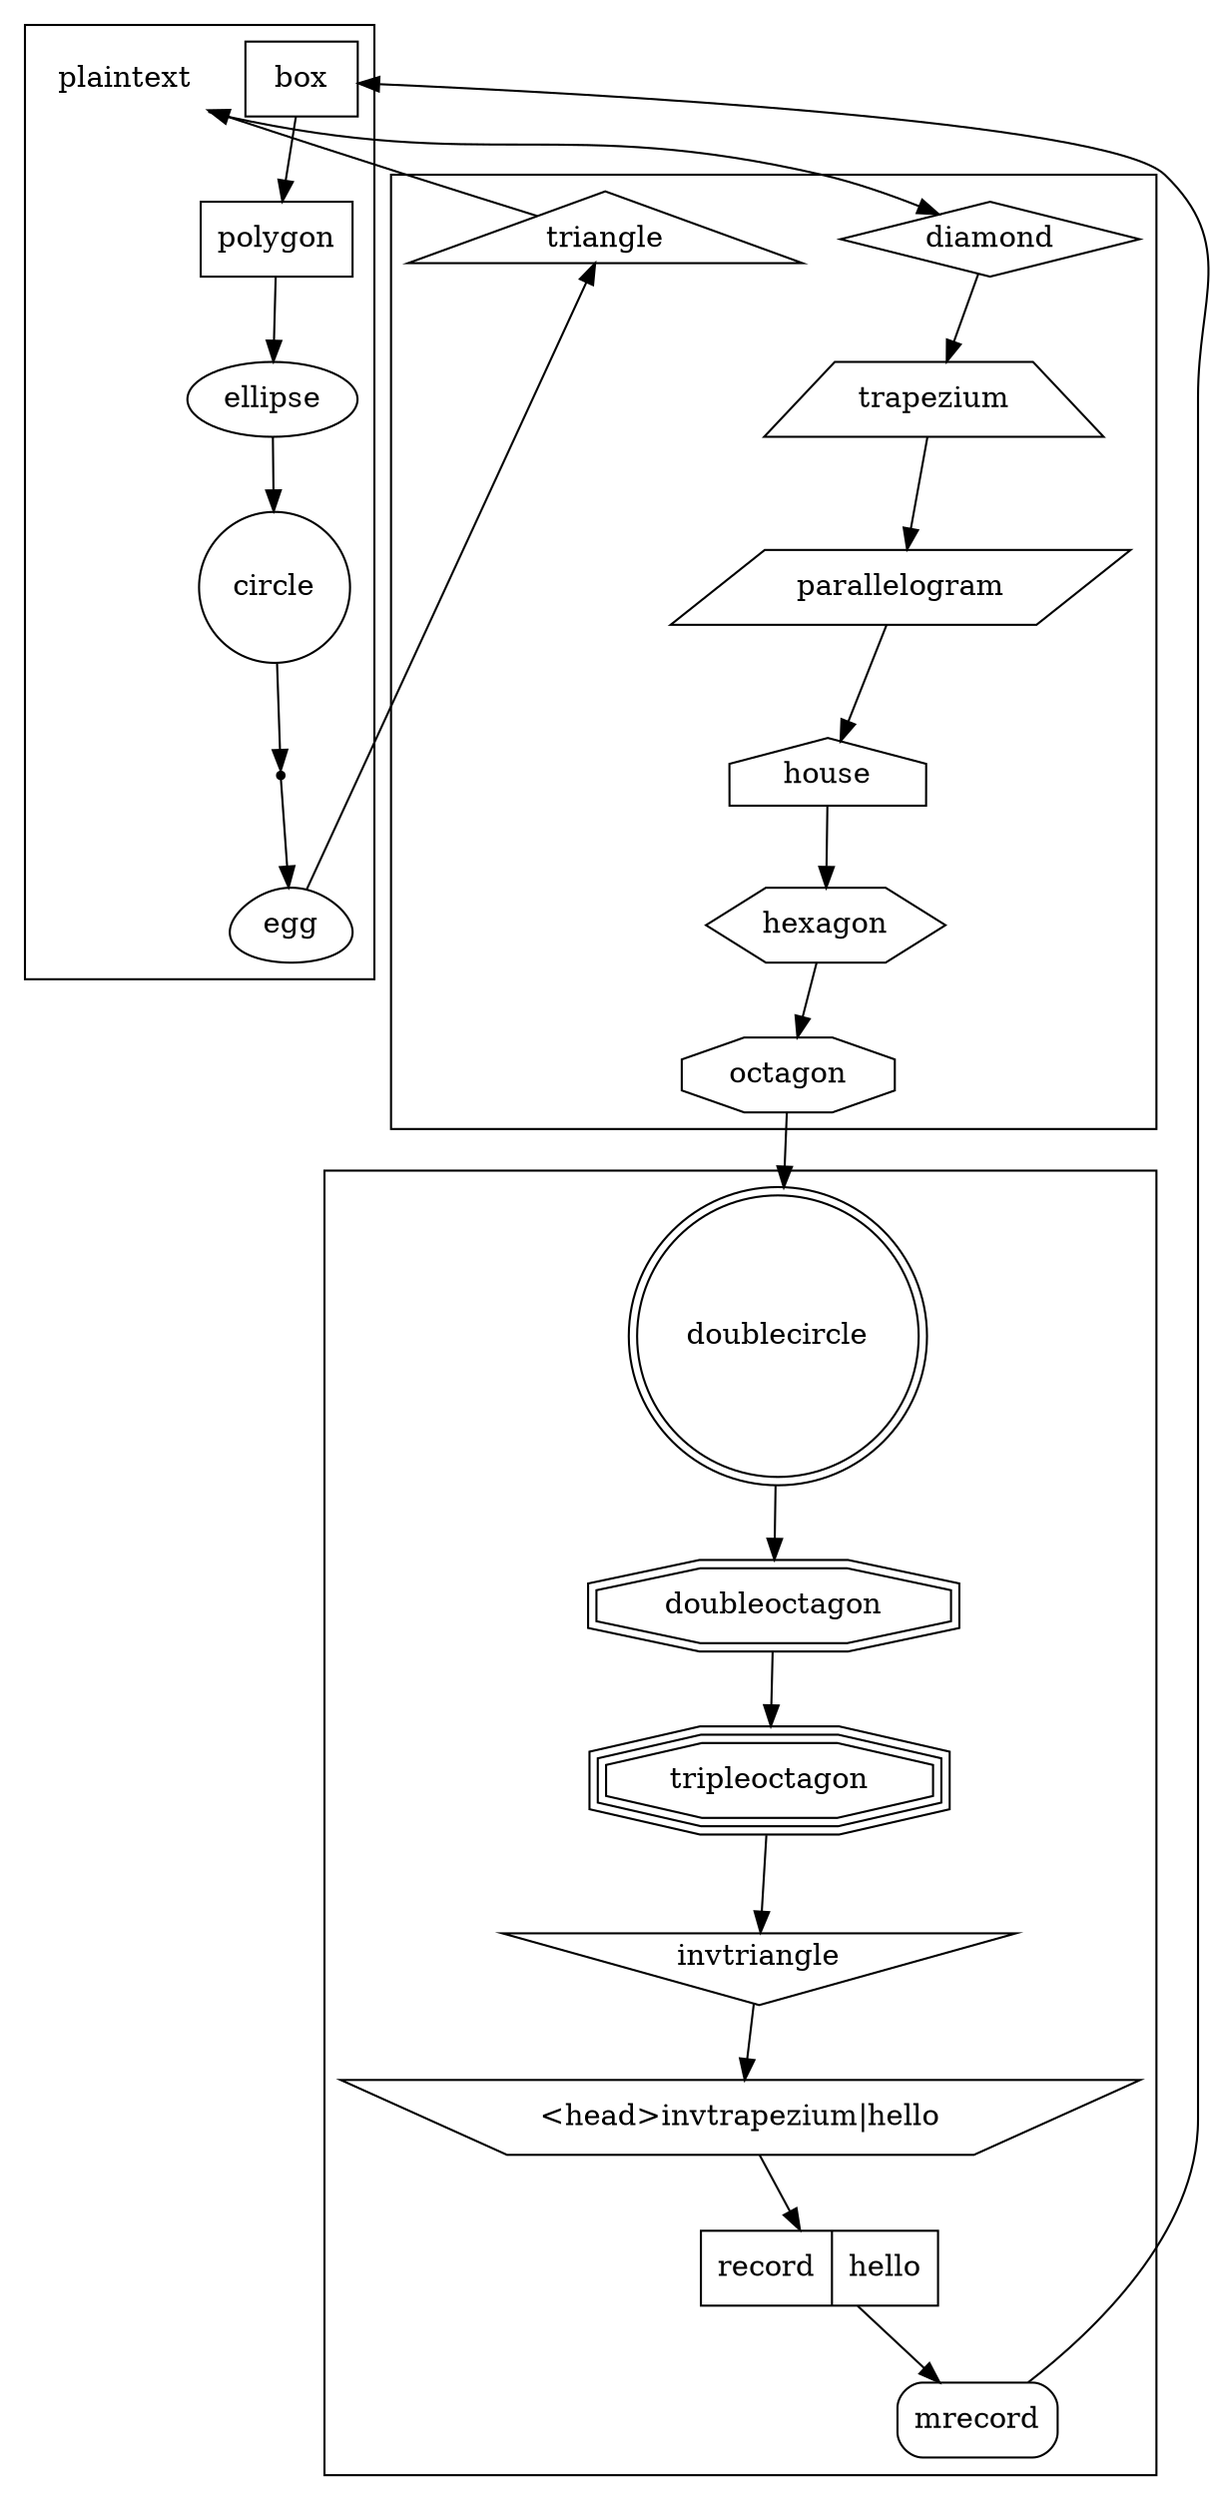 digraph G {
	subgraph cluster_1 {
		box[label="box", shape="box"]
		polygon[label="polygon", shape="polygon"]
		ellipse[label="ellipse", shape="ellipse"]
		circle[label="circle", shape="circle"]
		plaintext[label="plaintext", shape="plaintext"]
		point[label="point", shape="point"]
		egg[label="egg", shape="egg"]
	}
	
	subgraph cluster_2 {
		triangle[label="triangle", shape="triangle"]
		diamond[label="diamond", shape="diamond"]
		trapezium[label="trapezium", shape="trapezium"]
		parallelogram[label="parallelogram", shape="parallelogram"]
		house[label="house", shape="house"]
		hexagon[label="hexagon", shape="hexagon"]
		octagon[label="octagon", shape="octagon"]
	}
	
	subgraph cluster_3 {
		doublecircle[label="doublecircle", shape="doublecircle"]
		doubleoctagon[label="doubleoctagon", shape="doubleoctagon"]
		tripleoctagon[label="tripleoctagon", shape="tripleoctagon"]
		invtriangle[label="invtriangle", shape="invtriangle"]
		invtrapezium[label="<head>invtrapezium|hello", shape="invtrapezium"]
		record[label="<head>record|hello", shape="record"]
		mrecord[label="mrecord", shape="Mrecord"]
	}
	
	box->polygon->ellipse->circle->point->egg->triangle->plaintext->diamond->trapezium->parallelogram->house->hexagon->octagon->doublecircle->doubleoctagon->tripleoctagon->invtriangle->invtrapezium->record->mrecord->box;

}